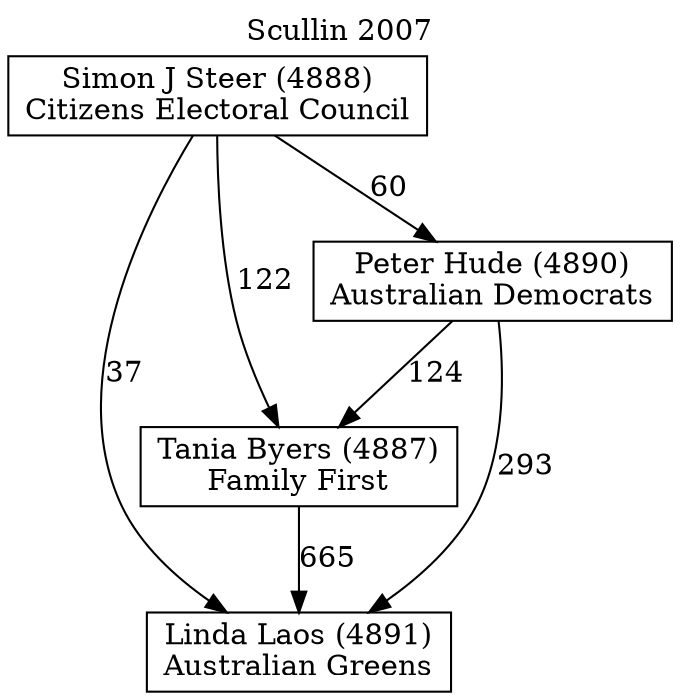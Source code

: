 // House preference flow
digraph "Linda Laos (4891)_Scullin_2007" {
	graph [label="Scullin 2007" labelloc=t mclimit=10]
	node [shape=box]
	"Linda Laos (4891)" [label="Linda Laos (4891)
Australian Greens"]
	"Tania Byers (4887)" [label="Tania Byers (4887)
Family First"]
	"Peter Hude (4890)" [label="Peter Hude (4890)
Australian Democrats"]
	"Simon J Steer (4888)" [label="Simon J Steer (4888)
Citizens Electoral Council"]
	"Linda Laos (4891)" [label="Linda Laos (4891)
Australian Greens"]
	"Peter Hude (4890)" [label="Peter Hude (4890)
Australian Democrats"]
	"Simon J Steer (4888)" [label="Simon J Steer (4888)
Citizens Electoral Council"]
	"Linda Laos (4891)" [label="Linda Laos (4891)
Australian Greens"]
	"Simon J Steer (4888)" [label="Simon J Steer (4888)
Citizens Electoral Council"]
	"Simon J Steer (4888)" [label="Simon J Steer (4888)
Citizens Electoral Council"]
	"Peter Hude (4890)" [label="Peter Hude (4890)
Australian Democrats"]
	"Simon J Steer (4888)" [label="Simon J Steer (4888)
Citizens Electoral Council"]
	"Simon J Steer (4888)" [label="Simon J Steer (4888)
Citizens Electoral Council"]
	"Tania Byers (4887)" [label="Tania Byers (4887)
Family First"]
	"Peter Hude (4890)" [label="Peter Hude (4890)
Australian Democrats"]
	"Simon J Steer (4888)" [label="Simon J Steer (4888)
Citizens Electoral Council"]
	"Tania Byers (4887)" [label="Tania Byers (4887)
Family First"]
	"Simon J Steer (4888)" [label="Simon J Steer (4888)
Citizens Electoral Council"]
	"Simon J Steer (4888)" [label="Simon J Steer (4888)
Citizens Electoral Council"]
	"Peter Hude (4890)" [label="Peter Hude (4890)
Australian Democrats"]
	"Simon J Steer (4888)" [label="Simon J Steer (4888)
Citizens Electoral Council"]
	"Simon J Steer (4888)" [label="Simon J Steer (4888)
Citizens Electoral Council"]
	"Tania Byers (4887)" -> "Linda Laos (4891)" [label=665]
	"Peter Hude (4890)" -> "Tania Byers (4887)" [label=124]
	"Simon J Steer (4888)" -> "Peter Hude (4890)" [label=60]
	"Peter Hude (4890)" -> "Linda Laos (4891)" [label=293]
	"Simon J Steer (4888)" -> "Linda Laos (4891)" [label=37]
	"Simon J Steer (4888)" -> "Tania Byers (4887)" [label=122]
}
